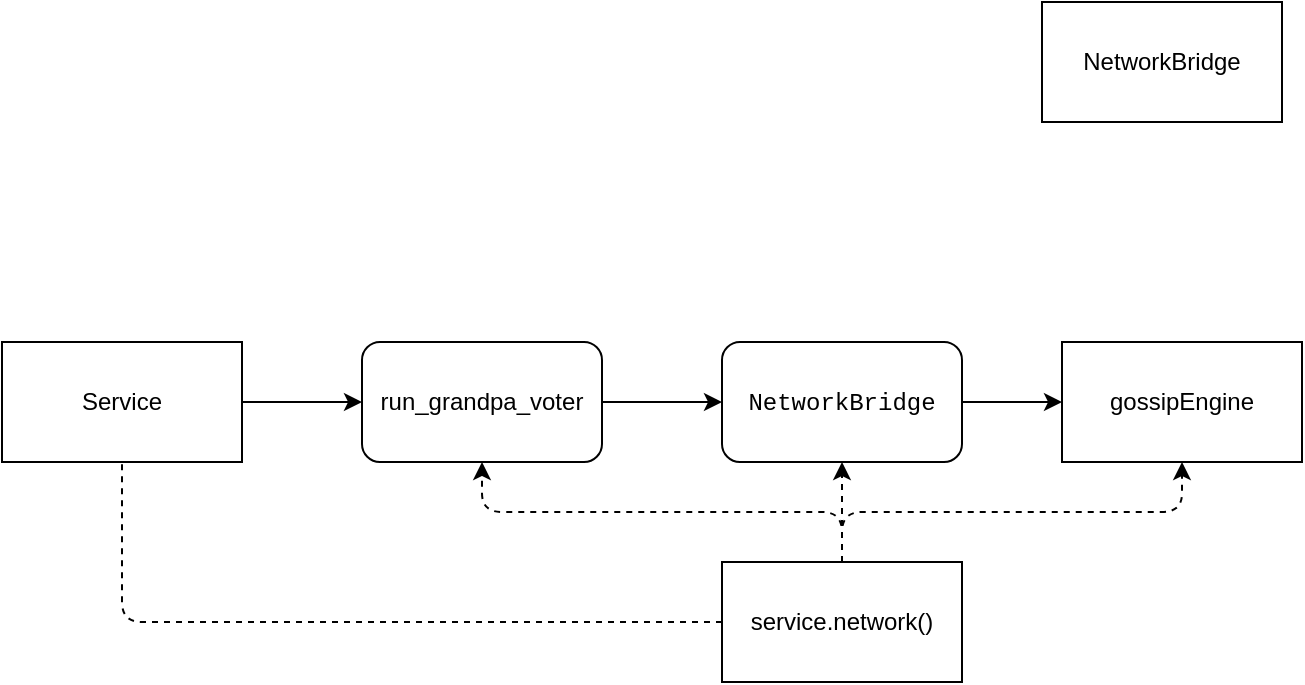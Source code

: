 <mxfile version="12.7.9" type="device"><diagram id="qiIabLDex1OTkZ7-6hWE" name="第 1 页"><mxGraphModel dx="1613" dy="625" grid="0" gridSize="10" guides="1" tooltips="1" connect="1" arrows="1" fold="1" page="1" pageScale="1" pageWidth="827" pageHeight="1169" math="0" shadow="0"><root><mxCell id="0"/><mxCell id="1" parent="0"/><mxCell id="0ErVOzX420wXdhHvcnxU-1" value="NetworkBridge" style="rounded=0;whiteSpace=wrap;html=1;" vertex="1" parent="1"><mxGeometry x="180" y="50" width="120" height="60" as="geometry"/></mxCell><mxCell id="0ErVOzX420wXdhHvcnxU-2" value="gossipEngine" style="rounded=0;whiteSpace=wrap;html=1;" vertex="1" parent="1"><mxGeometry x="190" y="220" width="120" height="60" as="geometry"/></mxCell><mxCell id="0ErVOzX420wXdhHvcnxU-3" value="Service" style="rounded=0;whiteSpace=wrap;html=1;" vertex="1" parent="1"><mxGeometry x="-340" y="220" width="120" height="60" as="geometry"/></mxCell><mxCell id="0ErVOzX420wXdhHvcnxU-4" value="run_grandpa_voter" style="rounded=1;whiteSpace=wrap;html=1;" vertex="1" parent="1"><mxGeometry x="-160" y="220" width="120" height="60" as="geometry"/></mxCell><mxCell id="0ErVOzX420wXdhHvcnxU-6" value="&lt;span style=&quot;text-align: left&quot;&gt;service.network()&lt;/span&gt;" style="rounded=0;whiteSpace=wrap;html=1;" vertex="1" parent="1"><mxGeometry x="20" y="330" width="120" height="60" as="geometry"/></mxCell><mxCell id="0ErVOzX420wXdhHvcnxU-8" value="&lt;div style=&quot;background-color: rgb(255 , 255 , 255) ; font-family: &amp;#34;menlo&amp;#34; , &amp;#34;monaco&amp;#34; , &amp;#34;courier new&amp;#34; , monospace ; line-height: 18px ; white-space: pre&quot;&gt;NetworkBridge&lt;/div&gt;" style="rounded=1;whiteSpace=wrap;html=1;" vertex="1" parent="1"><mxGeometry x="20" y="220" width="120" height="60" as="geometry"/></mxCell><mxCell id="0ErVOzX420wXdhHvcnxU-10" value="" style="endArrow=classic;html=1;exitX=1;exitY=0.5;exitDx=0;exitDy=0;" edge="1" parent="1" source="0ErVOzX420wXdhHvcnxU-3"><mxGeometry width="50" height="50" relative="1" as="geometry"><mxPoint x="-60" y="300" as="sourcePoint"/><mxPoint x="-160" y="250" as="targetPoint"/></mxGeometry></mxCell><mxCell id="0ErVOzX420wXdhHvcnxU-11" value="" style="endArrow=classic;html=1;exitX=1;exitY=0.5;exitDx=0;exitDy=0;entryX=0;entryY=0.5;entryDx=0;entryDy=0;" edge="1" parent="1" source="0ErVOzX420wXdhHvcnxU-4" target="0ErVOzX420wXdhHvcnxU-8"><mxGeometry width="50" height="50" relative="1" as="geometry"><mxPoint x="-210" y="260" as="sourcePoint"/><mxPoint x="-150" y="260" as="targetPoint"/></mxGeometry></mxCell><mxCell id="0ErVOzX420wXdhHvcnxU-12" value="" style="endArrow=classic;html=1;exitX=1;exitY=0.5;exitDx=0;exitDy=0;" edge="1" parent="1" source="0ErVOzX420wXdhHvcnxU-8" target="0ErVOzX420wXdhHvcnxU-2"><mxGeometry width="50" height="50" relative="1" as="geometry"><mxPoint x="-200" y="270" as="sourcePoint"/><mxPoint x="-140" y="270" as="targetPoint"/></mxGeometry></mxCell><mxCell id="0ErVOzX420wXdhHvcnxU-13" value="" style="endArrow=none;dashed=1;html=1;exitX=0;exitY=0.5;exitDx=0;exitDy=0;entryX=0.5;entryY=1;entryDx=0;entryDy=0;edgeStyle=orthogonalEdgeStyle;" edge="1" parent="1" source="0ErVOzX420wXdhHvcnxU-6" target="0ErVOzX420wXdhHvcnxU-3"><mxGeometry width="50" height="50" relative="1" as="geometry"><mxPoint x="-60" y="300" as="sourcePoint"/><mxPoint x="-10" y="250" as="targetPoint"/></mxGeometry></mxCell><mxCell id="0ErVOzX420wXdhHvcnxU-14" value="" style="endArrow=classic;html=1;exitX=0.5;exitY=0;exitDx=0;exitDy=0;entryX=0.5;entryY=1;entryDx=0;entryDy=0;dashed=1;edgeStyle=orthogonalEdgeStyle;" edge="1" parent="1" source="0ErVOzX420wXdhHvcnxU-6" target="0ErVOzX420wXdhHvcnxU-4"><mxGeometry width="50" height="50" relative="1" as="geometry"><mxPoint x="-60" y="300" as="sourcePoint"/><mxPoint x="-10" y="250" as="targetPoint"/></mxGeometry></mxCell><mxCell id="0ErVOzX420wXdhHvcnxU-15" value="" style="endArrow=classic;html=1;entryX=0.5;entryY=1;entryDx=0;entryDy=0;exitX=0.5;exitY=0;exitDx=0;exitDy=0;dashed=1;edgeStyle=orthogonalEdgeStyle;" edge="1" parent="1" source="0ErVOzX420wXdhHvcnxU-6" target="0ErVOzX420wXdhHvcnxU-8"><mxGeometry width="50" height="50" relative="1" as="geometry"><mxPoint x="-50" y="330" as="sourcePoint"/><mxPoint x="-90" y="290" as="targetPoint"/></mxGeometry></mxCell><mxCell id="0ErVOzX420wXdhHvcnxU-16" value="" style="endArrow=classic;html=1;entryX=0.5;entryY=1;entryDx=0;entryDy=0;exitX=0.5;exitY=0;exitDx=0;exitDy=0;dashed=1;edgeStyle=orthogonalEdgeStyle;" edge="1" parent="1" source="0ErVOzX420wXdhHvcnxU-6" target="0ErVOzX420wXdhHvcnxU-2"><mxGeometry width="50" height="50" relative="1" as="geometry"><mxPoint x="-50" y="330" as="sourcePoint"/><mxPoint x="-80" y="300" as="targetPoint"/></mxGeometry></mxCell></root></mxGraphModel></diagram></mxfile>